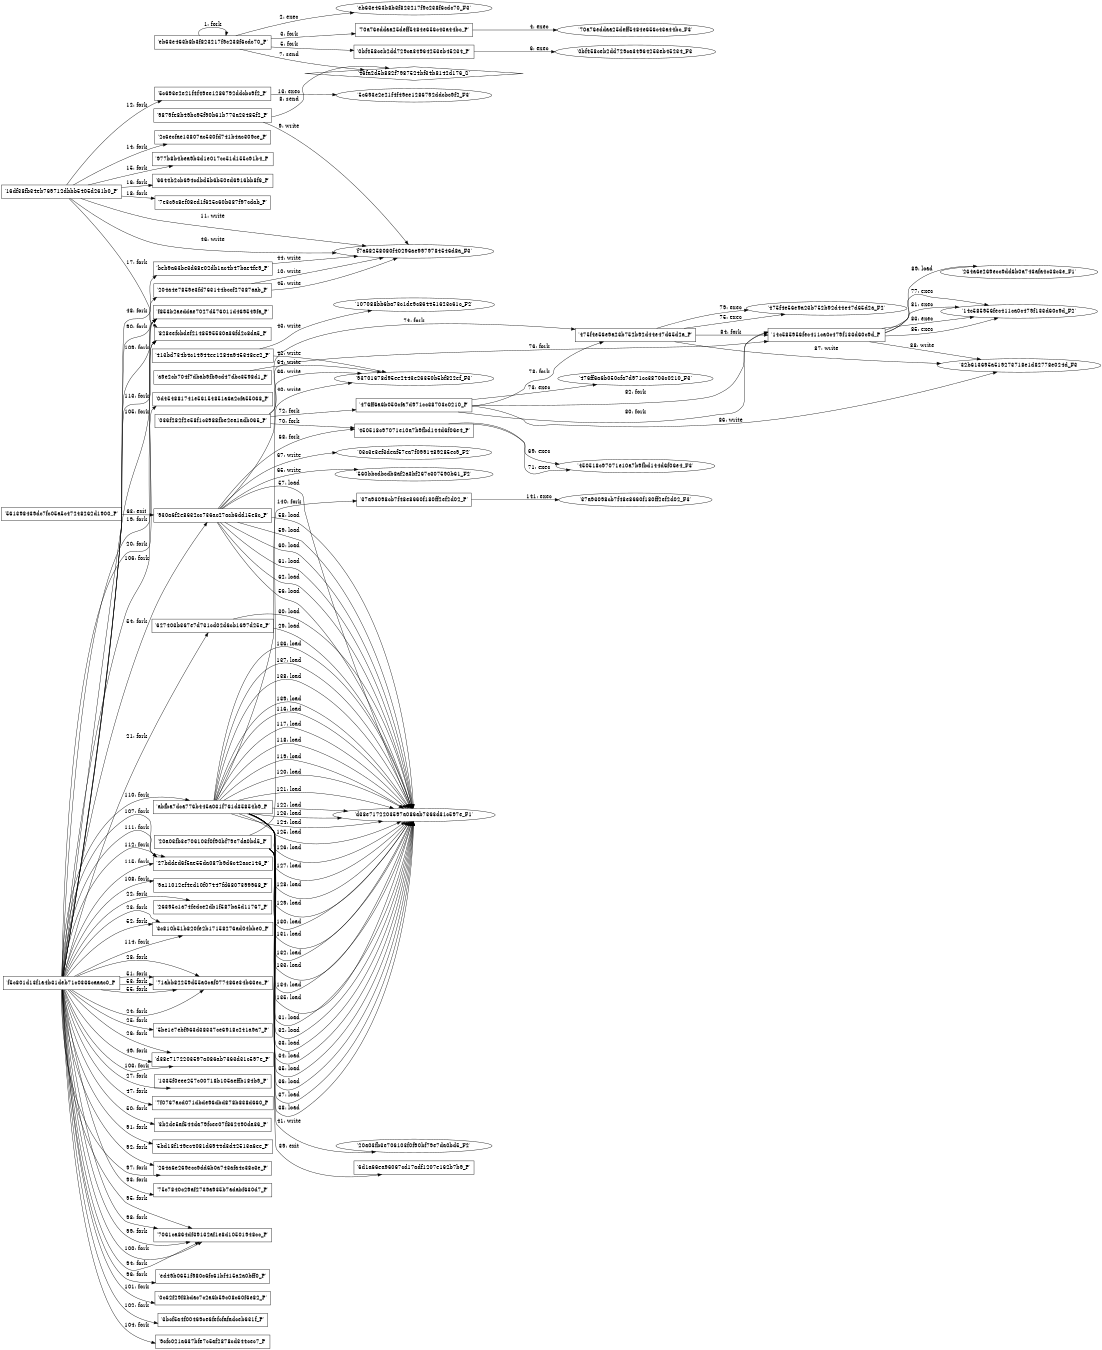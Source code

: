 digraph "D:\Learning\Paper\apt\基于CTI的攻击预警\Dataset\攻击图\ASGfromALLCTI\Dynamic Data Resolver - Version 1.0.1 beta.dot" {
rankdir="LR"
size="9"
fixedsize="false"
splines="true"
nodesep=0.3
ranksep=0
fontsize=10
overlap="scalexy"
engine= "neato"
	"'eb63e463b8b3f823217f9c238f6cdc70_P'" [node_type=Process shape=box]
	"'eb63e463b8b3f823217f9c238f6cdc70_P'" [node_type=Process shape=box]
	"'eb63e463b8b3f823217f9c238f6cdc70_P'" -> "'eb63e463b8b3f823217f9c238f6cdc70_P'" [label="1: fork"]
	"'eb63e463b8b3f823217f9c238f6cdc70_P'" [node_type=Process shape=box]
	"'eb63e463b8b3f823217f9c238f6cdc70_F3'" [node_type=File shape=ellipse]
	"'eb63e463b8b3f823217f9c238f6cdc70_P'" -> "'eb63e463b8b3f823217f9c238f6cdc70_F3'" [label="2: exec"]
	"'eb63e463b8b3f823217f9c238f6cdc70_P'" [node_type=Process shape=box]
	"'70a76eddaa25deff5484e656c43a44bc_P'" [node_type=Process shape=box]
	"'eb63e463b8b3f823217f9c238f6cdc70_P'" -> "'70a76eddaa25deff5484e656c43a44bc_P'" [label="3: fork"]
	"'70a76eddaa25deff5484e656c43a44bc_P'" [node_type=Process shape=box]
	"'70a76eddaa25deff5484e656c43a44bc_F3'" [node_type=File shape=ellipse]
	"'70a76eddaa25deff5484e656c43a44bc_P'" -> "'70a76eddaa25deff5484e656c43a44bc_F3'" [label="4: exec"]
	"'eb63e463b8b3f823217f9c238f6cdc70_P'" [node_type=Process shape=box]
	"'0bf458ceb2dd729ca34964253eb45234_P'" [node_type=Process shape=box]
	"'eb63e463b8b3f823217f9c238f6cdc70_P'" -> "'0bf458ceb2dd729ca34964253eb45234_P'" [label="5: fork"]
	"'0bf458ceb2dd729ca34964253eb45234_P'" [node_type=Process shape=box]
	"'0bf458ceb2dd729ca34964253eb45234_F3'" [node_type=File shape=ellipse]
	"'0bf458ceb2dd729ca34964253eb45234_P'" -> "'0bf458ceb2dd729ca34964253eb45234_F3'" [label="6: exec"]
	"'46fa2d5b882f7987524bf34b8142d176_S'" [node_type=Socket shape=diamond]
	"'eb63e463b8b3f823217f9c238f6cdc70_P'" [node_type=Process shape=box]
	"'eb63e463b8b3f823217f9c238f6cdc70_P'" -> "'46fa2d5b882f7987524bf34b8142d176_S'" [label="7: send"]
	"'46fa2d5b882f7987524bf34b8142d176_S'" [node_type=Socket shape=diamond]
	"'9879fe8b49bc95f90b61b773a23485f2_P'" [node_type=Process shape=box]
	"'9879fe8b49bc95f90b61b773a23485f2_P'" -> "'46fa2d5b882f7987524bf34b8142d176_S'" [label="8: send"]
	"'f7a68258080f40296ae9979784546d8a_F3'" [node_type=file shape=ellipse]
	"'9879fe8b49bc95f90b61b773a23485f2_P'" [node_type=Process shape=box]
	"'9879fe8b49bc95f90b61b773a23485f2_P'" -> "'f7a68258080f40296ae9979784546d8a_F3'" [label="9: write"]
	"'f7a68258080f40296ae9979784546d8a_F3'" [node_type=file shape=ellipse]
	"'204a4e7859e3fd763144bccf27387aab_P'" [node_type=Process shape=box]
	"'204a4e7859e3fd763144bccf27387aab_P'" -> "'f7a68258080f40296ae9979784546d8a_F3'" [label="10: write"]
	"'f7a68258080f40296ae9979784546d8a_F3'" [node_type=file shape=ellipse]
	"'16df38fb34eb769712dbbb5405d261b0_P'" [node_type=Process shape=box]
	"'16df38fb34eb769712dbbb5405d261b0_P'" -> "'f7a68258080f40296ae9979784546d8a_F3'" [label="11: write"]
	"'16df38fb34eb769712dbbb5405d261b0_P'" [node_type=Process shape=box]
	"'5c693e2e21f4f49ee1286792ddcbc9f2_P'" [node_type=Process shape=box]
	"'16df38fb34eb769712dbbb5405d261b0_P'" -> "'5c693e2e21f4f49ee1286792ddcbc9f2_P'" [label="12: fork"]
	"'5c693e2e21f4f49ee1286792ddcbc9f2_P'" [node_type=Process shape=box]
	"'5c693e2e21f4f49ee1286792ddcbc9f2_F3'" [node_type=File shape=ellipse]
	"'5c693e2e21f4f49ee1286792ddcbc9f2_P'" -> "'5c693e2e21f4f49ee1286792ddcbc9f2_F3'" [label="13: exec"]
	"'16df38fb34eb769712dbbb5405d261b0_P'" [node_type=Process shape=box]
	"'2c6ecfae13807ac530fd741b4ac309ce_P'" [node_type=Process shape=box]
	"'16df38fb34eb769712dbbb5405d261b0_P'" -> "'2c6ecfae13807ac530fd741b4ac309ce_P'" [label="14: fork"]
	"'16df38fb34eb769712dbbb5405d261b0_P'" [node_type=Process shape=box]
	"'977b8b4bea9b3d1e017cc51d155c91b4_P'" [node_type=Process shape=box]
	"'16df38fb34eb769712dbbb5405d261b0_P'" -> "'977b8b4bea9b3d1e017cc51d155c91b4_P'" [label="15: fork"]
	"'16df38fb34eb769712dbbb5405d261b0_P'" [node_type=Process shape=box]
	"'6644b2cb694cdbd5b6b50ed6916bb8f6_P'" [node_type=Process shape=box]
	"'16df38fb34eb769712dbbb5405d261b0_P'" -> "'6644b2cb694cdbd5b6b50ed6916bb8f6_P'" [label="16: fork"]
	"'16df38fb34eb769712dbbb5405d261b0_P'" [node_type=Process shape=box]
	"'828eefcbdef2148595530a36fd2c8da5_P'" [node_type=Process shape=box]
	"'16df38fb34eb769712dbbb5405d261b0_P'" -> "'828eefcbdef2148595530a36fd2c8da5_P'" [label="17: fork"]
	"'16df38fb34eb769712dbbb5405d261b0_P'" [node_type=Process shape=box]
	"'7e3c9c8ef08ed1f625c60b387f97cdab_P'" [node_type=Process shape=box]
	"'16df38fb34eb769712dbbb5405d261b0_P'" -> "'7e3c9c8ef08ed1f625c60b387f97cdab_P'" [label="18: fork"]
	"'f5c801d13f1a4b31deb71c0336caaac0_P'" [node_type=Process shape=box]
	"'828eefcbdef2148595530a36fd2c8da5_P'" [node_type=Process shape=box]
	"'f5c801d13f1a4b31deb71c0336caaac0_P'" -> "'828eefcbdef2148595530a36fd2c8da5_P'" [label="19: fork"]
	"'f5c801d13f1a4b31deb71c0336caaac0_P'" [node_type=Process shape=box]
	"'828eefcbdef2148595530a36fd2c8da5_P'" [node_type=Process shape=box]
	"'f5c801d13f1a4b31deb71c0336caaac0_P'" -> "'828eefcbdef2148595530a36fd2c8da5_P'" [label="20: fork"]
	"'f5c801d13f1a4b31deb71c0336caaac0_P'" [node_type=Process shape=box]
	"'627403b367e7d731cd02d6cb1697d25e_P'" [node_type=Process shape=box]
	"'f5c801d13f1a4b31deb71c0336caaac0_P'" -> "'627403b367e7d731cd02d6cb1697d25e_P'" [label="21: fork"]
	"'f5c801d13f1a4b31deb71c0336caaac0_P'" [node_type=Process shape=box]
	"'26395c1a74fedce2db1f587ba5d11767_P'" [node_type=Process shape=box]
	"'f5c801d13f1a4b31deb71c0336caaac0_P'" -> "'26395c1a74fedce2db1f587ba5d11767_P'" [label="22: fork"]
	"'f5c801d13f1a4b31deb71c0336caaac0_P'" [node_type=Process shape=box]
	"'3c810b51b820fe2b17158276ad04bbe0_P'" [node_type=Process shape=box]
	"'f5c801d13f1a4b31deb71c0336caaac0_P'" -> "'3c810b51b820fe2b17158276ad04bbe0_P'" [label="23: fork"]
	"'f5c801d13f1a4b31deb71c0336caaac0_P'" [node_type=Process shape=box]
	"'71abb82259d55a0caf077486e34b63ec_P'" [node_type=Process shape=box]
	"'f5c801d13f1a4b31deb71c0336caaac0_P'" -> "'71abb82259d55a0caf077486e34b63ec_P'" [label="24: fork"]
	"'f5c801d13f1a4b31deb71c0336caaac0_P'" [node_type=Process shape=box]
	"'5be1e7ebf963d38337ce6918c241a9a7_P'" [node_type=Process shape=box]
	"'f5c801d13f1a4b31deb71c0336caaac0_P'" -> "'5be1e7ebf963d38337ce6918c241a9a7_P'" [label="25: fork"]
	"'f5c801d13f1a4b31deb71c0336caaac0_P'" [node_type=Process shape=box]
	"'d38e7172203597a086ab7363d31c597e_P'" [node_type=Process shape=box]
	"'f5c801d13f1a4b31deb71c0336caaac0_P'" -> "'d38e7172203597a086ab7363d31c597e_P'" [label="26: fork"]
	"'f5c801d13f1a4b31deb71c0336caaac0_P'" [node_type=Process shape=box]
	"'1335f0eee257c00718b105aeffb184b9_P'" [node_type=Process shape=box]
	"'f5c801d13f1a4b31deb71c0336caaac0_P'" -> "'1335f0eee257c00718b105aeffb184b9_P'" [label="27: fork"]
	"'f5c801d13f1a4b31deb71c0336caaac0_P'" [node_type=Process shape=box]
	"'71abb82259d55a0caf077486e34b63ec_P'" [node_type=Process shape=box]
	"'f5c801d13f1a4b31deb71c0336caaac0_P'" -> "'71abb82259d55a0caf077486e34b63ec_P'" [label="28: fork"]
	"'d38e7172203597a086ab7363d31c597e_F1'" [node_type=file shape=ellipse]
	"'627403b367e7d731cd02d6cb1697d25e_P'" [node_type=Process shape=box]
	"'627403b367e7d731cd02d6cb1697d25e_P'" -> "'d38e7172203597a086ab7363d31c597e_F1'" [label="29: load"]
	"'d38e7172203597a086ab7363d31c597e_F1'" [node_type=file shape=ellipse]
	"'627403b367e7d731cd02d6cb1697d25e_P'" [node_type=Process shape=box]
	"'627403b367e7d731cd02d6cb1697d25e_P'" -> "'d38e7172203597a086ab7363d31c597e_F1'" [label="30: load"]
	"'d38e7172203597a086ab7363d31c597e_F1'" [node_type=file shape=ellipse]
	"'20a03fb3e706103f0f90bf79e7da0bd5_P'" [node_type=Process shape=box]
	"'20a03fb3e706103f0f90bf79e7da0bd5_P'" -> "'d38e7172203597a086ab7363d31c597e_F1'" [label="31: load"]
	"'d38e7172203597a086ab7363d31c597e_F1'" [node_type=file shape=ellipse]
	"'20a03fb3e706103f0f90bf79e7da0bd5_P'" [node_type=Process shape=box]
	"'20a03fb3e706103f0f90bf79e7da0bd5_P'" -> "'d38e7172203597a086ab7363d31c597e_F1'" [label="32: load"]
	"'d38e7172203597a086ab7363d31c597e_F1'" [node_type=file shape=ellipse]
	"'20a03fb3e706103f0f90bf79e7da0bd5_P'" [node_type=Process shape=box]
	"'20a03fb3e706103f0f90bf79e7da0bd5_P'" -> "'d38e7172203597a086ab7363d31c597e_F1'" [label="33: load"]
	"'d38e7172203597a086ab7363d31c597e_F1'" [node_type=file shape=ellipse]
	"'20a03fb3e706103f0f90bf79e7da0bd5_P'" [node_type=Process shape=box]
	"'20a03fb3e706103f0f90bf79e7da0bd5_P'" -> "'d38e7172203597a086ab7363d31c597e_F1'" [label="34: load"]
	"'d38e7172203597a086ab7363d31c597e_F1'" [node_type=file shape=ellipse]
	"'20a03fb3e706103f0f90bf79e7da0bd5_P'" [node_type=Process shape=box]
	"'20a03fb3e706103f0f90bf79e7da0bd5_P'" -> "'d38e7172203597a086ab7363d31c597e_F1'" [label="35: load"]
	"'d38e7172203597a086ab7363d31c597e_F1'" [node_type=file shape=ellipse]
	"'20a03fb3e706103f0f90bf79e7da0bd5_P'" [node_type=Process shape=box]
	"'20a03fb3e706103f0f90bf79e7da0bd5_P'" -> "'d38e7172203597a086ab7363d31c597e_F1'" [label="36: load"]
	"'d38e7172203597a086ab7363d31c597e_F1'" [node_type=file shape=ellipse]
	"'20a03fb3e706103f0f90bf79e7da0bd5_P'" [node_type=Process shape=box]
	"'20a03fb3e706103f0f90bf79e7da0bd5_P'" -> "'d38e7172203597a086ab7363d31c597e_F1'" [label="37: load"]
	"'d38e7172203597a086ab7363d31c597e_F1'" [node_type=file shape=ellipse]
	"'20a03fb3e706103f0f90bf79e7da0bd5_P'" [node_type=Process shape=box]
	"'20a03fb3e706103f0f90bf79e7da0bd5_P'" -> "'d38e7172203597a086ab7363d31c597e_F1'" [label="38: load"]
	"'20a03fb3e706103f0f90bf79e7da0bd5_P'" [node_type=Process shape=box]
	"'6d1a66ea96067cd17adf1207e162b7b9_P'" [node_type=Process shape=box]
	"'20a03fb3e706103f0f90bf79e7da0bd5_P'" -> "'6d1a66ea96067cd17adf1207e162b7b9_P'" [label="39: exit"]
	"'93701678d95ee2443e26350b5bf822ef_F3'" [node_type=file shape=ellipse]
	"'20a03fb3e706103f0f90bf79e7da0bd5_P'" [node_type=Process shape=box]
	"'20a03fb3e706103f0f90bf79e7da0bd5_P'" -> "'93701678d95ee2443e26350b5bf822ef_F3'" [label="40: write"]
	"'20a03fb3e706103f0f90bf79e7da0bd5_F2'" [node_type=file shape=ellipse]
	"'20a03fb3e706103f0f90bf79e7da0bd5_P'" [node_type=Process shape=box]
	"'20a03fb3e706103f0f90bf79e7da0bd5_P'" -> "'20a03fb3e706103f0f90bf79e7da0bd5_F2'" [label="41: write"]
	"'93701678d95ee2443e26350b5bf822ef_F3'" [node_type=file shape=ellipse]
	"'413bd734b4c14944ee1284a945348ee2_P'" [node_type=Process shape=box]
	"'413bd734b4c14944ee1284a945348ee2_P'" -> "'93701678d95ee2443e26350b5bf822ef_F3'" [label="42: write"]
	"'107088bb6ba73c1de9c864451623c61c_F2'" [node_type=file shape=ellipse]
	"'413bd734b4c14944ee1284a945348ee2_P'" [node_type=Process shape=box]
	"'413bd734b4c14944ee1284a945348ee2_P'" -> "'107088bb6ba73c1de9c864451623c61c_F2'" [label="43: write"]
	"'f7a68258080f40296ae9979784546d8a_F3'" [node_type=file shape=ellipse]
	"'beb9a63be3d68e02db1ac4b47bae4fe9_P'" [node_type=Process shape=box]
	"'beb9a63be3d68e02db1ac4b47bae4fe9_P'" -> "'f7a68258080f40296ae9979784546d8a_F3'" [label="44: write"]
	"'f7a68258080f40296ae9979784546d8a_F3'" [node_type=file shape=ellipse]
	"'204a4e7859e3fd763144bccf27387aab_P'" [node_type=Process shape=box]
	"'204a4e7859e3fd763144bccf27387aab_P'" -> "'f7a68258080f40296ae9979784546d8a_F3'" [label="45: write"]
	"'f7a68258080f40296ae9979784546d8a_F3'" [node_type=file shape=ellipse]
	"'16df38fb34eb769712dbbb5405d261b0_P'" [node_type=Process shape=box]
	"'16df38fb34eb769712dbbb5405d261b0_P'" -> "'f7a68258080f40296ae9979784546d8a_F3'" [label="46: write"]
	"'f5c801d13f1a4b31deb71c0336caaac0_P'" [node_type=Process shape=box]
	"'7f0767acd071dbde96dbd878b838d660_P'" [node_type=Process shape=box]
	"'f5c801d13f1a4b31deb71c0336caaac0_P'" -> "'7f0767acd071dbde96dbd878b838d660_P'" [label="47: fork"]
	"'f5c801d13f1a4b31deb71c0336caaac0_P'" [node_type=Process shape=box]
	"'beb9a63be3d68e02db1ac4b47bae4fe9_P'" [node_type=Process shape=box]
	"'f5c801d13f1a4b31deb71c0336caaac0_P'" -> "'beb9a63be3d68e02db1ac4b47bae4fe9_P'" [label="48: fork"]
	"'f5c801d13f1a4b31deb71c0336caaac0_P'" [node_type=Process shape=box]
	"'d38e7172203597a086ab7363d31c597e_P'" [node_type=Process shape=box]
	"'f5c801d13f1a4b31deb71c0336caaac0_P'" -> "'d38e7172203597a086ab7363d31c597e_P'" [label="49: fork"]
	"'f5c801d13f1a4b31deb71c0336caaac0_P'" [node_type=Process shape=box]
	"'3b2de5af544da79fcee07f862490da36_P'" [node_type=Process shape=box]
	"'f5c801d13f1a4b31deb71c0336caaac0_P'" -> "'3b2de5af544da79fcee07f862490da36_P'" [label="50: fork"]
	"'f5c801d13f1a4b31deb71c0336caaac0_P'" [node_type=Process shape=box]
	"'71abb82259d55a0caf077486e34b63ec_P'" [node_type=Process shape=box]
	"'f5c801d13f1a4b31deb71c0336caaac0_P'" -> "'71abb82259d55a0caf077486e34b63ec_P'" [label="51: fork"]
	"'f5c801d13f1a4b31deb71c0336caaac0_P'" [node_type=Process shape=box]
	"'3c810b51b820fe2b17158276ad04bbe0_P'" [node_type=Process shape=box]
	"'f5c801d13f1a4b31deb71c0336caaac0_P'" -> "'3c810b51b820fe2b17158276ad04bbe0_P'" [label="52: fork"]
	"'f5c801d13f1a4b31deb71c0336caaac0_P'" [node_type=Process shape=box]
	"'71abb82259d55a0caf077486e34b63ec_P'" [node_type=Process shape=box]
	"'f5c801d13f1a4b31deb71c0336caaac0_P'" -> "'71abb82259d55a0caf077486e34b63ec_P'" [label="53: fork"]
	"'f5c801d13f1a4b31deb71c0336caaac0_P'" [node_type=Process shape=box]
	"'930a6f2e8632cc736ac27acb6dd15e8c_P'" [node_type=Process shape=box]
	"'f5c801d13f1a4b31deb71c0336caaac0_P'" -> "'930a6f2e8632cc736ac27acb6dd15e8c_P'" [label="54: fork"]
	"'f5c801d13f1a4b31deb71c0336caaac0_P'" [node_type=Process shape=box]
	"'71abb82259d55a0caf077486e34b63ec_P'" [node_type=Process shape=box]
	"'f5c801d13f1a4b31deb71c0336caaac0_P'" -> "'71abb82259d55a0caf077486e34b63ec_P'" [label="55: fork"]
	"'d38e7172203597a086ab7363d31c597e_F1'" [node_type=file shape=ellipse]
	"'930a6f2e8632cc736ac27acb6dd15e8c_P'" [node_type=Process shape=box]
	"'930a6f2e8632cc736ac27acb6dd15e8c_P'" -> "'d38e7172203597a086ab7363d31c597e_F1'" [label="56: load"]
	"'d38e7172203597a086ab7363d31c597e_F1'" [node_type=file shape=ellipse]
	"'930a6f2e8632cc736ac27acb6dd15e8c_P'" [node_type=Process shape=box]
	"'930a6f2e8632cc736ac27acb6dd15e8c_P'" -> "'d38e7172203597a086ab7363d31c597e_F1'" [label="57: load"]
	"'d38e7172203597a086ab7363d31c597e_F1'" [node_type=file shape=ellipse]
	"'930a6f2e8632cc736ac27acb6dd15e8c_P'" [node_type=Process shape=box]
	"'930a6f2e8632cc736ac27acb6dd15e8c_P'" -> "'d38e7172203597a086ab7363d31c597e_F1'" [label="58: load"]
	"'d38e7172203597a086ab7363d31c597e_F1'" [node_type=file shape=ellipse]
	"'930a6f2e8632cc736ac27acb6dd15e8c_P'" [node_type=Process shape=box]
	"'930a6f2e8632cc736ac27acb6dd15e8c_P'" -> "'d38e7172203597a086ab7363d31c597e_F1'" [label="59: load"]
	"'d38e7172203597a086ab7363d31c597e_F1'" [node_type=file shape=ellipse]
	"'930a6f2e8632cc736ac27acb6dd15e8c_P'" [node_type=Process shape=box]
	"'930a6f2e8632cc736ac27acb6dd15e8c_P'" -> "'d38e7172203597a086ab7363d31c597e_F1'" [label="60: load"]
	"'d38e7172203597a086ab7363d31c597e_F1'" [node_type=file shape=ellipse]
	"'930a6f2e8632cc736ac27acb6dd15e8c_P'" [node_type=Process shape=box]
	"'930a6f2e8632cc736ac27acb6dd15e8c_P'" -> "'d38e7172203597a086ab7363d31c597e_F1'" [label="61: load"]
	"'d38e7172203597a086ab7363d31c597e_F1'" [node_type=file shape=ellipse]
	"'930a6f2e8632cc736ac27acb6dd15e8c_P'" [node_type=Process shape=box]
	"'930a6f2e8632cc736ac27acb6dd15e8c_P'" -> "'d38e7172203597a086ab7363d31c597e_F1'" [label="62: load"]
	"'561398439dc7fc05a5c47248262d1900_P'" [node_type=Process shape=box]
	"'930a6f2e8632cc736ac27acb6dd15e8c_P'" [node_type=Process shape=box]
	"'561398439dc7fc05a5c47248262d1900_P'" -> "'930a6f2e8632cc736ac27acb6dd15e8c_P'" [label="63: exit"]
	"'93701678d95ee2443e26350b5bf822ef_F3'" [node_type=file shape=ellipse]
	"'a9e2cb704f7dbab9fb9cd47dbc3598d1_P'" [node_type=Process shape=box]
	"'a9e2cb704f7dbab9fb9cd47dbc3598d1_P'" -> "'93701678d95ee2443e26350b5bf822ef_F3'" [label="64: write"]
	"'560bbcdbcdb8af2a3bf267c307590b61_F2'" [node_type=file shape=ellipse]
	"'930a6f2e8632cc736ac27acb6dd15e8c_P'" [node_type=Process shape=box]
	"'930a6f2e8632cc736ac27acb6dd15e8c_P'" -> "'560bbcdbcdb8af2a3bf267c307590b61_F2'" [label="65: write"]
	"'93701678d95ee2443e26350b5bf822ef_F3'" [node_type=file shape=ellipse]
	"'930a6f2e8632cc736ac27acb6dd15e8c_P'" [node_type=Process shape=box]
	"'930a6f2e8632cc736ac27acb6dd15e8c_P'" -> "'93701678d95ee2443e26350b5bf822ef_F3'" [label="66: write"]
	"'03c3e3ef3deaf57ea7f0991489285ec9_F2'" [node_type=file shape=ellipse]
	"'930a6f2e8632cc736ac27acb6dd15e8c_P'" [node_type=Process shape=box]
	"'930a6f2e8632cc736ac27acb6dd15e8c_P'" -> "'03c3e3ef3deaf57ea7f0991489285ec9_F2'" [label="67: write"]
	"'930a6f2e8632cc736ac27acb6dd15e8c_P'" [node_type=Process shape=box]
	"'450518c97071e10a7b9fbd144d6f06e4_P'" [node_type=Process shape=box]
	"'930a6f2e8632cc736ac27acb6dd15e8c_P'" -> "'450518c97071e10a7b9fbd144d6f06e4_P'" [label="68: fork"]
	"'450518c97071e10a7b9fbd144d6f06e4_P'" [node_type=Process shape=box]
	"'450518c97071e10a7b9fbd144d6f06e4_F3'" [node_type=File shape=ellipse]
	"'450518c97071e10a7b9fbd144d6f06e4_P'" -> "'450518c97071e10a7b9fbd144d6f06e4_F3'" [label="69: exec"]
	"'036f282f2e58f1c3988fbe2ea1adb065_P'" [node_type=Process shape=box]
	"'450518c97071e10a7b9fbd144d6f06e4_P'" [node_type=Process shape=box]
	"'036f282f2e58f1c3988fbe2ea1adb065_P'" -> "'450518c97071e10a7b9fbd144d6f06e4_P'" [label="70: fork"]
	"'450518c97071e10a7b9fbd144d6f06e4_P'" [node_type=Process shape=box]
	"'450518c97071e10a7b9fbd144d6f06e4_F3'" [node_type=File shape=ellipse]
	"'450518c97071e10a7b9fbd144d6f06e4_P'" -> "'450518c97071e10a7b9fbd144d6f06e4_F3'" [label="71: exec"]
	"'036f282f2e58f1c3988fbe2ea1adb065_P'" [node_type=Process shape=box]
	"'476ff6a6b050cfa7d971cc38703c0210_P'" [node_type=Process shape=box]
	"'036f282f2e58f1c3988fbe2ea1adb065_P'" -> "'476ff6a6b050cfa7d971cc38703c0210_P'" [label="72: fork"]
	"'476ff6a6b050cfa7d971cc38703c0210_P'" [node_type=Process shape=box]
	"'476ff6a6b050cfa7d971cc38703c0210_F3'" [node_type=File shape=ellipse]
	"'476ff6a6b050cfa7d971cc38703c0210_P'" -> "'476ff6a6b050cfa7d971cc38703c0210_F3'" [label="73: exec"]
	"'036f282f2e58f1c3988fbe2ea1adb065_P'" [node_type=Process shape=box]
	"'475f4e56e9a23b752b92d44e47d65d2a_P'" [node_type=Process shape=box]
	"'036f282f2e58f1c3988fbe2ea1adb065_P'" -> "'475f4e56e9a23b752b92d44e47d65d2a_P'" [label="74: fork"]
	"'475f4e56e9a23b752b92d44e47d65d2a_P'" [node_type=Process shape=box]
	"'475f4e56e9a23b752b92d44e47d65d2a_F2'" [node_type=File shape=ellipse]
	"'475f4e56e9a23b752b92d44e47d65d2a_P'" -> "'475f4e56e9a23b752b92d44e47d65d2a_F2'" [label="75: exec"]
	"'036f282f2e58f1c3988fbe2ea1adb065_P'" [node_type=Process shape=box]
	"'14c585956fec411ca0c479f133d60c9d_P'" [node_type=Process shape=box]
	"'036f282f2e58f1c3988fbe2ea1adb065_P'" -> "'14c585956fec411ca0c479f133d60c9d_P'" [label="76: fork"]
	"'14c585956fec411ca0c479f133d60c9d_P'" [node_type=Process shape=box]
	"'14c585956fec411ca0c479f133d60c9d_F2'" [node_type=File shape=ellipse]
	"'14c585956fec411ca0c479f133d60c9d_P'" -> "'14c585956fec411ca0c479f133d60c9d_F2'" [label="77: exec"]
	"'476ff6a6b050cfa7d971cc38703c0210_P'" [node_type=Process shape=box]
	"'475f4e56e9a23b752b92d44e47d65d2a_P'" [node_type=Process shape=box]
	"'476ff6a6b050cfa7d971cc38703c0210_P'" -> "'475f4e56e9a23b752b92d44e47d65d2a_P'" [label="78: fork"]
	"'475f4e56e9a23b752b92d44e47d65d2a_P'" [node_type=Process shape=box]
	"'475f4e56e9a23b752b92d44e47d65d2a_F2'" [node_type=File shape=ellipse]
	"'475f4e56e9a23b752b92d44e47d65d2a_P'" -> "'475f4e56e9a23b752b92d44e47d65d2a_F2'" [label="79: exec"]
	"'476ff6a6b050cfa7d971cc38703c0210_P'" [node_type=Process shape=box]
	"'14c585956fec411ca0c479f133d60c9d_P'" [node_type=Process shape=box]
	"'476ff6a6b050cfa7d971cc38703c0210_P'" -> "'14c585956fec411ca0c479f133d60c9d_P'" [label="80: fork"]
	"'14c585956fec411ca0c479f133d60c9d_P'" [node_type=Process shape=box]
	"'14c585956fec411ca0c479f133d60c9d_F2'" [node_type=File shape=ellipse]
	"'14c585956fec411ca0c479f133d60c9d_P'" -> "'14c585956fec411ca0c479f133d60c9d_F2'" [label="81: exec"]
	"'476ff6a6b050cfa7d971cc38703c0210_P'" [node_type=Process shape=box]
	"'14c585956fec411ca0c479f133d60c9d_P'" [node_type=Process shape=box]
	"'476ff6a6b050cfa7d971cc38703c0210_P'" -> "'14c585956fec411ca0c479f133d60c9d_P'" [label="82: fork"]
	"'14c585956fec411ca0c479f133d60c9d_P'" [node_type=Process shape=box]
	"'14c585956fec411ca0c479f133d60c9d_F2'" [node_type=File shape=ellipse]
	"'14c585956fec411ca0c479f133d60c9d_P'" -> "'14c585956fec411ca0c479f133d60c9d_F2'" [label="83: exec"]
	"'475f4e56e9a23b752b92d44e47d65d2a_P'" [node_type=Process shape=box]
	"'14c585956fec411ca0c479f133d60c9d_P'" [node_type=Process shape=box]
	"'475f4e56e9a23b752b92d44e47d65d2a_P'" -> "'14c585956fec411ca0c479f133d60c9d_P'" [label="84: fork"]
	"'14c585956fec411ca0c479f133d60c9d_P'" [node_type=Process shape=box]
	"'14c585956fec411ca0c479f133d60c9d_F2'" [node_type=File shape=ellipse]
	"'14c585956fec411ca0c479f133d60c9d_P'" -> "'14c585956fec411ca0c479f133d60c9d_F2'" [label="85: exec"]
	"'32b613695a519273718e1d82778e024d_F3'" [node_type=file shape=ellipse]
	"'476ff6a6b050cfa7d971cc38703c0210_P'" [node_type=Process shape=box]
	"'476ff6a6b050cfa7d971cc38703c0210_P'" -> "'32b613695a519273718e1d82778e024d_F3'" [label="86: write"]
	"'32b613695a519273718e1d82778e024d_F3'" [node_type=file shape=ellipse]
	"'475f4e56e9a23b752b92d44e47d65d2a_P'" [node_type=Process shape=box]
	"'475f4e56e9a23b752b92d44e47d65d2a_P'" -> "'32b613695a519273718e1d82778e024d_F3'" [label="87: write"]
	"'32b613695a519273718e1d82778e024d_F3'" [node_type=file shape=ellipse]
	"'14c585956fec411ca0c479f133d60c9d_P'" [node_type=Process shape=box]
	"'14c585956fec411ca0c479f133d60c9d_P'" -> "'32b613695a519273718e1d82778e024d_F3'" [label="88: write"]
	"'264a6e269ecc9dd6b0a743afa4c38c3e_F1'" [node_type=file shape=ellipse]
	"'14c585956fec411ca0c479f133d60c9d_P'" [node_type=Process shape=box]
	"'14c585956fec411ca0c479f133d60c9d_P'" -> "'264a6e269ecc9dd6b0a743afa4c38c3e_F1'" [label="89: load"]
	"'f5c801d13f1a4b31deb71c0336caaac0_P'" [node_type=Process shape=box]
	"'204a4e7859e3fd763144bccf27387aab_P'" [node_type=Process shape=box]
	"'f5c801d13f1a4b31deb71c0336caaac0_P'" -> "'204a4e7859e3fd763144bccf27387aab_P'" [label="90: fork"]
	"'f5c801d13f1a4b31deb71c0336caaac0_P'" [node_type=Process shape=box]
	"'5bd18f149ec4081d6944d3d42513a6ee_P'" [node_type=Process shape=box]
	"'f5c801d13f1a4b31deb71c0336caaac0_P'" -> "'5bd18f149ec4081d6944d3d42513a6ee_P'" [label="91: fork"]
	"'f5c801d13f1a4b31deb71c0336caaac0_P'" [node_type=Process shape=box]
	"'264a6e269ecc9dd6b0a743afa4c38c3e_P'" [node_type=Process shape=box]
	"'f5c801d13f1a4b31deb71c0336caaac0_P'" -> "'264a6e269ecc9dd6b0a743afa4c38c3e_P'" [label="92: fork"]
	"'f5c801d13f1a4b31deb71c0336caaac0_P'" [node_type=Process shape=box]
	"'75c7840c29af2739a935b7adabf630d7_P'" [node_type=Process shape=box]
	"'f5c801d13f1a4b31deb71c0336caaac0_P'" -> "'75c7840c29af2739a935b7adabf630d7_P'" [label="93: fork"]
	"'f5c801d13f1a4b31deb71c0336caaac0_P'" [node_type=Process shape=box]
	"'7061ca864df39132af1e8d10501948cc_P'" [node_type=Process shape=box]
	"'f5c801d13f1a4b31deb71c0336caaac0_P'" -> "'7061ca864df39132af1e8d10501948cc_P'" [label="94: fork"]
	"'f5c801d13f1a4b31deb71c0336caaac0_P'" [node_type=Process shape=box]
	"'7061ca864df39132af1e8d10501948cc_P'" [node_type=Process shape=box]
	"'f5c801d13f1a4b31deb71c0336caaac0_P'" -> "'7061ca864df39132af1e8d10501948cc_P'" [label="95: fork"]
	"'f5c801d13f1a4b31deb71c0336caaac0_P'" [node_type=Process shape=box]
	"'ed49b0651f980c6fc61bf415a2a0bff0_P'" [node_type=Process shape=box]
	"'f5c801d13f1a4b31deb71c0336caaac0_P'" -> "'ed49b0651f980c6fc61bf415a2a0bff0_P'" [label="96: fork"]
	"'f5c801d13f1a4b31deb71c0336caaac0_P'" [node_type=Process shape=box]
	"'264a6e269ecc9dd6b0a743afa4c38c3e_P'" [node_type=Process shape=box]
	"'f5c801d13f1a4b31deb71c0336caaac0_P'" -> "'264a6e269ecc9dd6b0a743afa4c38c3e_P'" [label="97: fork"]
	"'f5c801d13f1a4b31deb71c0336caaac0_P'" [node_type=Process shape=box]
	"'7061ca864df39132af1e8d10501948cc_P'" [node_type=Process shape=box]
	"'f5c801d13f1a4b31deb71c0336caaac0_P'" -> "'7061ca864df39132af1e8d10501948cc_P'" [label="98: fork"]
	"'f5c801d13f1a4b31deb71c0336caaac0_P'" [node_type=Process shape=box]
	"'7061ca864df39132af1e8d10501948cc_P'" [node_type=Process shape=box]
	"'f5c801d13f1a4b31deb71c0336caaac0_P'" -> "'7061ca864df39132af1e8d10501948cc_P'" [label="99: fork"]
	"'f5c801d13f1a4b31deb71c0336caaac0_P'" [node_type=Process shape=box]
	"'7061ca864df39132af1e8d10501948cc_P'" [node_type=Process shape=box]
	"'f5c801d13f1a4b31deb71c0336caaac0_P'" -> "'7061ca864df39132af1e8d10501948cc_P'" [label="100: fork"]
	"'f5c801d13f1a4b31deb71c0336caaac0_P'" [node_type=Process shape=box]
	"'0c62f29f8bdac7c2a6b59c08c60f6e82_P'" [node_type=Process shape=box]
	"'f5c801d13f1a4b31deb71c0336caaac0_P'" -> "'0c62f29f8bdac7c2a6b59c08c60f6e82_P'" [label="101: fork"]
	"'f5c801d13f1a4b31deb71c0336caaac0_P'" [node_type=Process shape=box]
	"'3bcf5a4f00469ce6fefcfafadceb631f_P'" [node_type=Process shape=box]
	"'f5c801d13f1a4b31deb71c0336caaac0_P'" -> "'3bcf5a4f00469ce6fefcfafadceb631f_P'" [label="102: fork"]
	"'f5c801d13f1a4b31deb71c0336caaac0_P'" [node_type=Process shape=box]
	"'d38e7172203597a086ab7363d31c597e_P'" [node_type=Process shape=box]
	"'f5c801d13f1a4b31deb71c0336caaac0_P'" -> "'d38e7172203597a086ab7363d31c597e_P'" [label="103: fork"]
	"'f5c801d13f1a4b31deb71c0336caaac0_P'" [node_type=Process shape=box]
	"'9cfc021a637bfe7c5af2878cd344cec7_P'" [node_type=Process shape=box]
	"'f5c801d13f1a4b31deb71c0336caaac0_P'" -> "'9cfc021a637bfe7c5af2878cd344cec7_P'" [label="104: fork"]
	"'f5c801d13f1a4b31deb71c0336caaac0_P'" [node_type=Process shape=box]
	"'f853b2aeddae7027d576011d469549fa_P'" [node_type=Process shape=box]
	"'f5c801d13f1a4b31deb71c0336caaac0_P'" -> "'f853b2aeddae7027d576011d469549fa_P'" [label="105: fork"]
	"'f5c801d13f1a4b31deb71c0336caaac0_P'" [node_type=Process shape=box]
	"'0d454881741e56154851a6a2cfa55068_P'" [node_type=Process shape=box]
	"'f5c801d13f1a4b31deb71c0336caaac0_P'" -> "'0d454881741e56154851a6a2cfa55068_P'" [label="106: fork"]
	"'f5c801d13f1a4b31deb71c0336caaac0_P'" [node_type=Process shape=box]
	"'27bdded6f5ae55da087b9d6c42ace146_P'" [node_type=Process shape=box]
	"'f5c801d13f1a4b31deb71c0336caaac0_P'" -> "'27bdded6f5ae55da087b9d6c42ace146_P'" [label="107: fork"]
	"'f5c801d13f1a4b31deb71c0336caaac0_P'" [node_type=Process shape=box]
	"'9a11012ef4ed10f07447fd6807399968_P'" [node_type=Process shape=box]
	"'f5c801d13f1a4b31deb71c0336caaac0_P'" -> "'9a11012ef4ed10f07447fd6807399968_P'" [label="108: fork"]
	"'f5c801d13f1a4b31deb71c0336caaac0_P'" [node_type=Process shape=box]
	"'f853b2aeddae7027d576011d469549fa_P'" [node_type=Process shape=box]
	"'f5c801d13f1a4b31deb71c0336caaac0_P'" -> "'f853b2aeddae7027d576011d469549fa_P'" [label="109: fork"]
	"'f5c801d13f1a4b31deb71c0336caaac0_P'" [node_type=Process shape=box]
	"'abfba7dca776b445a031f761d35854b9_P'" [node_type=Process shape=box]
	"'f5c801d13f1a4b31deb71c0336caaac0_P'" -> "'abfba7dca776b445a031f761d35854b9_P'" [label="110: fork"]
	"'f5c801d13f1a4b31deb71c0336caaac0_P'" [node_type=Process shape=box]
	"'27bdded6f5ae55da087b9d6c42ace146_P'" [node_type=Process shape=box]
	"'f5c801d13f1a4b31deb71c0336caaac0_P'" -> "'27bdded6f5ae55da087b9d6c42ace146_P'" [label="111: fork"]
	"'f5c801d13f1a4b31deb71c0336caaac0_P'" [node_type=Process shape=box]
	"'27bdded6f5ae55da087b9d6c42ace146_P'" [node_type=Process shape=box]
	"'f5c801d13f1a4b31deb71c0336caaac0_P'" -> "'27bdded6f5ae55da087b9d6c42ace146_P'" [label="112: fork"]
	"'f5c801d13f1a4b31deb71c0336caaac0_P'" [node_type=Process shape=box]
	"'f853b2aeddae7027d576011d469549fa_P'" [node_type=Process shape=box]
	"'f5c801d13f1a4b31deb71c0336caaac0_P'" -> "'f853b2aeddae7027d576011d469549fa_P'" [label="113: fork"]
	"'f5c801d13f1a4b31deb71c0336caaac0_P'" [node_type=Process shape=box]
	"'3c810b51b820fe2b17158276ad04bbe0_P'" [node_type=Process shape=box]
	"'f5c801d13f1a4b31deb71c0336caaac0_P'" -> "'3c810b51b820fe2b17158276ad04bbe0_P'" [label="114: fork"]
	"'f5c801d13f1a4b31deb71c0336caaac0_P'" [node_type=Process shape=box]
	"'27bdded6f5ae55da087b9d6c42ace146_P'" [node_type=Process shape=box]
	"'f5c801d13f1a4b31deb71c0336caaac0_P'" -> "'27bdded6f5ae55da087b9d6c42ace146_P'" [label="115: fork"]
	"'d38e7172203597a086ab7363d31c597e_F1'" [node_type=file shape=ellipse]
	"'abfba7dca776b445a031f761d35854b9_P'" [node_type=Process shape=box]
	"'abfba7dca776b445a031f761d35854b9_P'" -> "'d38e7172203597a086ab7363d31c597e_F1'" [label="116: load"]
	"'d38e7172203597a086ab7363d31c597e_F1'" [node_type=file shape=ellipse]
	"'abfba7dca776b445a031f761d35854b9_P'" [node_type=Process shape=box]
	"'abfba7dca776b445a031f761d35854b9_P'" -> "'d38e7172203597a086ab7363d31c597e_F1'" [label="117: load"]
	"'d38e7172203597a086ab7363d31c597e_F1'" [node_type=file shape=ellipse]
	"'abfba7dca776b445a031f761d35854b9_P'" [node_type=Process shape=box]
	"'abfba7dca776b445a031f761d35854b9_P'" -> "'d38e7172203597a086ab7363d31c597e_F1'" [label="118: load"]
	"'d38e7172203597a086ab7363d31c597e_F1'" [node_type=file shape=ellipse]
	"'abfba7dca776b445a031f761d35854b9_P'" [node_type=Process shape=box]
	"'abfba7dca776b445a031f761d35854b9_P'" -> "'d38e7172203597a086ab7363d31c597e_F1'" [label="119: load"]
	"'d38e7172203597a086ab7363d31c597e_F1'" [node_type=file shape=ellipse]
	"'abfba7dca776b445a031f761d35854b9_P'" [node_type=Process shape=box]
	"'abfba7dca776b445a031f761d35854b9_P'" -> "'d38e7172203597a086ab7363d31c597e_F1'" [label="120: load"]
	"'d38e7172203597a086ab7363d31c597e_F1'" [node_type=file shape=ellipse]
	"'abfba7dca776b445a031f761d35854b9_P'" [node_type=Process shape=box]
	"'abfba7dca776b445a031f761d35854b9_P'" -> "'d38e7172203597a086ab7363d31c597e_F1'" [label="121: load"]
	"'d38e7172203597a086ab7363d31c597e_F1'" [node_type=file shape=ellipse]
	"'abfba7dca776b445a031f761d35854b9_P'" [node_type=Process shape=box]
	"'abfba7dca776b445a031f761d35854b9_P'" -> "'d38e7172203597a086ab7363d31c597e_F1'" [label="122: load"]
	"'d38e7172203597a086ab7363d31c597e_F1'" [node_type=file shape=ellipse]
	"'abfba7dca776b445a031f761d35854b9_P'" [node_type=Process shape=box]
	"'abfba7dca776b445a031f761d35854b9_P'" -> "'d38e7172203597a086ab7363d31c597e_F1'" [label="123: load"]
	"'d38e7172203597a086ab7363d31c597e_F1'" [node_type=file shape=ellipse]
	"'abfba7dca776b445a031f761d35854b9_P'" [node_type=Process shape=box]
	"'abfba7dca776b445a031f761d35854b9_P'" -> "'d38e7172203597a086ab7363d31c597e_F1'" [label="124: load"]
	"'d38e7172203597a086ab7363d31c597e_F1'" [node_type=file shape=ellipse]
	"'abfba7dca776b445a031f761d35854b9_P'" [node_type=Process shape=box]
	"'abfba7dca776b445a031f761d35854b9_P'" -> "'d38e7172203597a086ab7363d31c597e_F1'" [label="125: load"]
	"'d38e7172203597a086ab7363d31c597e_F1'" [node_type=file shape=ellipse]
	"'abfba7dca776b445a031f761d35854b9_P'" [node_type=Process shape=box]
	"'abfba7dca776b445a031f761d35854b9_P'" -> "'d38e7172203597a086ab7363d31c597e_F1'" [label="126: load"]
	"'d38e7172203597a086ab7363d31c597e_F1'" [node_type=file shape=ellipse]
	"'abfba7dca776b445a031f761d35854b9_P'" [node_type=Process shape=box]
	"'abfba7dca776b445a031f761d35854b9_P'" -> "'d38e7172203597a086ab7363d31c597e_F1'" [label="127: load"]
	"'d38e7172203597a086ab7363d31c597e_F1'" [node_type=file shape=ellipse]
	"'abfba7dca776b445a031f761d35854b9_P'" [node_type=Process shape=box]
	"'abfba7dca776b445a031f761d35854b9_P'" -> "'d38e7172203597a086ab7363d31c597e_F1'" [label="128: load"]
	"'d38e7172203597a086ab7363d31c597e_F1'" [node_type=file shape=ellipse]
	"'abfba7dca776b445a031f761d35854b9_P'" [node_type=Process shape=box]
	"'abfba7dca776b445a031f761d35854b9_P'" -> "'d38e7172203597a086ab7363d31c597e_F1'" [label="129: load"]
	"'d38e7172203597a086ab7363d31c597e_F1'" [node_type=file shape=ellipse]
	"'abfba7dca776b445a031f761d35854b9_P'" [node_type=Process shape=box]
	"'abfba7dca776b445a031f761d35854b9_P'" -> "'d38e7172203597a086ab7363d31c597e_F1'" [label="130: load"]
	"'d38e7172203597a086ab7363d31c597e_F1'" [node_type=file shape=ellipse]
	"'abfba7dca776b445a031f761d35854b9_P'" [node_type=Process shape=box]
	"'abfba7dca776b445a031f761d35854b9_P'" -> "'d38e7172203597a086ab7363d31c597e_F1'" [label="131: load"]
	"'d38e7172203597a086ab7363d31c597e_F1'" [node_type=file shape=ellipse]
	"'abfba7dca776b445a031f761d35854b9_P'" [node_type=Process shape=box]
	"'abfba7dca776b445a031f761d35854b9_P'" -> "'d38e7172203597a086ab7363d31c597e_F1'" [label="132: load"]
	"'d38e7172203597a086ab7363d31c597e_F1'" [node_type=file shape=ellipse]
	"'abfba7dca776b445a031f761d35854b9_P'" [node_type=Process shape=box]
	"'abfba7dca776b445a031f761d35854b9_P'" -> "'d38e7172203597a086ab7363d31c597e_F1'" [label="133: load"]
	"'d38e7172203597a086ab7363d31c597e_F1'" [node_type=file shape=ellipse]
	"'abfba7dca776b445a031f761d35854b9_P'" [node_type=Process shape=box]
	"'abfba7dca776b445a031f761d35854b9_P'" -> "'d38e7172203597a086ab7363d31c597e_F1'" [label="134: load"]
	"'d38e7172203597a086ab7363d31c597e_F1'" [node_type=file shape=ellipse]
	"'abfba7dca776b445a031f761d35854b9_P'" [node_type=Process shape=box]
	"'abfba7dca776b445a031f761d35854b9_P'" -> "'d38e7172203597a086ab7363d31c597e_F1'" [label="135: load"]
	"'d38e7172203597a086ab7363d31c597e_F1'" [node_type=file shape=ellipse]
	"'abfba7dca776b445a031f761d35854b9_P'" [node_type=Process shape=box]
	"'abfba7dca776b445a031f761d35854b9_P'" -> "'d38e7172203597a086ab7363d31c597e_F1'" [label="136: load"]
	"'d38e7172203597a086ab7363d31c597e_F1'" [node_type=file shape=ellipse]
	"'abfba7dca776b445a031f761d35854b9_P'" [node_type=Process shape=box]
	"'abfba7dca776b445a031f761d35854b9_P'" -> "'d38e7172203597a086ab7363d31c597e_F1'" [label="137: load"]
	"'d38e7172203597a086ab7363d31c597e_F1'" [node_type=file shape=ellipse]
	"'abfba7dca776b445a031f761d35854b9_P'" [node_type=Process shape=box]
	"'abfba7dca776b445a031f761d35854b9_P'" -> "'d38e7172203597a086ab7363d31c597e_F1'" [label="138: load"]
	"'d38e7172203597a086ab7363d31c597e_F1'" [node_type=file shape=ellipse]
	"'abfba7dca776b445a031f761d35854b9_P'" [node_type=Process shape=box]
	"'abfba7dca776b445a031f761d35854b9_P'" -> "'d38e7172203597a086ab7363d31c597e_F1'" [label="139: load"]
	"'abfba7dca776b445a031f761d35854b9_P'" [node_type=Process shape=box]
	"'37a93098cb7f48e8660f180ff2ef2d02_P'" [node_type=Process shape=box]
	"'abfba7dca776b445a031f761d35854b9_P'" -> "'37a93098cb7f48e8660f180ff2ef2d02_P'" [label="140: fork"]
	"'37a93098cb7f48e8660f180ff2ef2d02_P'" [node_type=Process shape=box]
	"'37a93098cb7f48e8660f180ff2ef2d02_F3'" [node_type=File shape=ellipse]
	"'37a93098cb7f48e8660f180ff2ef2d02_P'" -> "'37a93098cb7f48e8660f180ff2ef2d02_F3'" [label="141: exec"]
}
